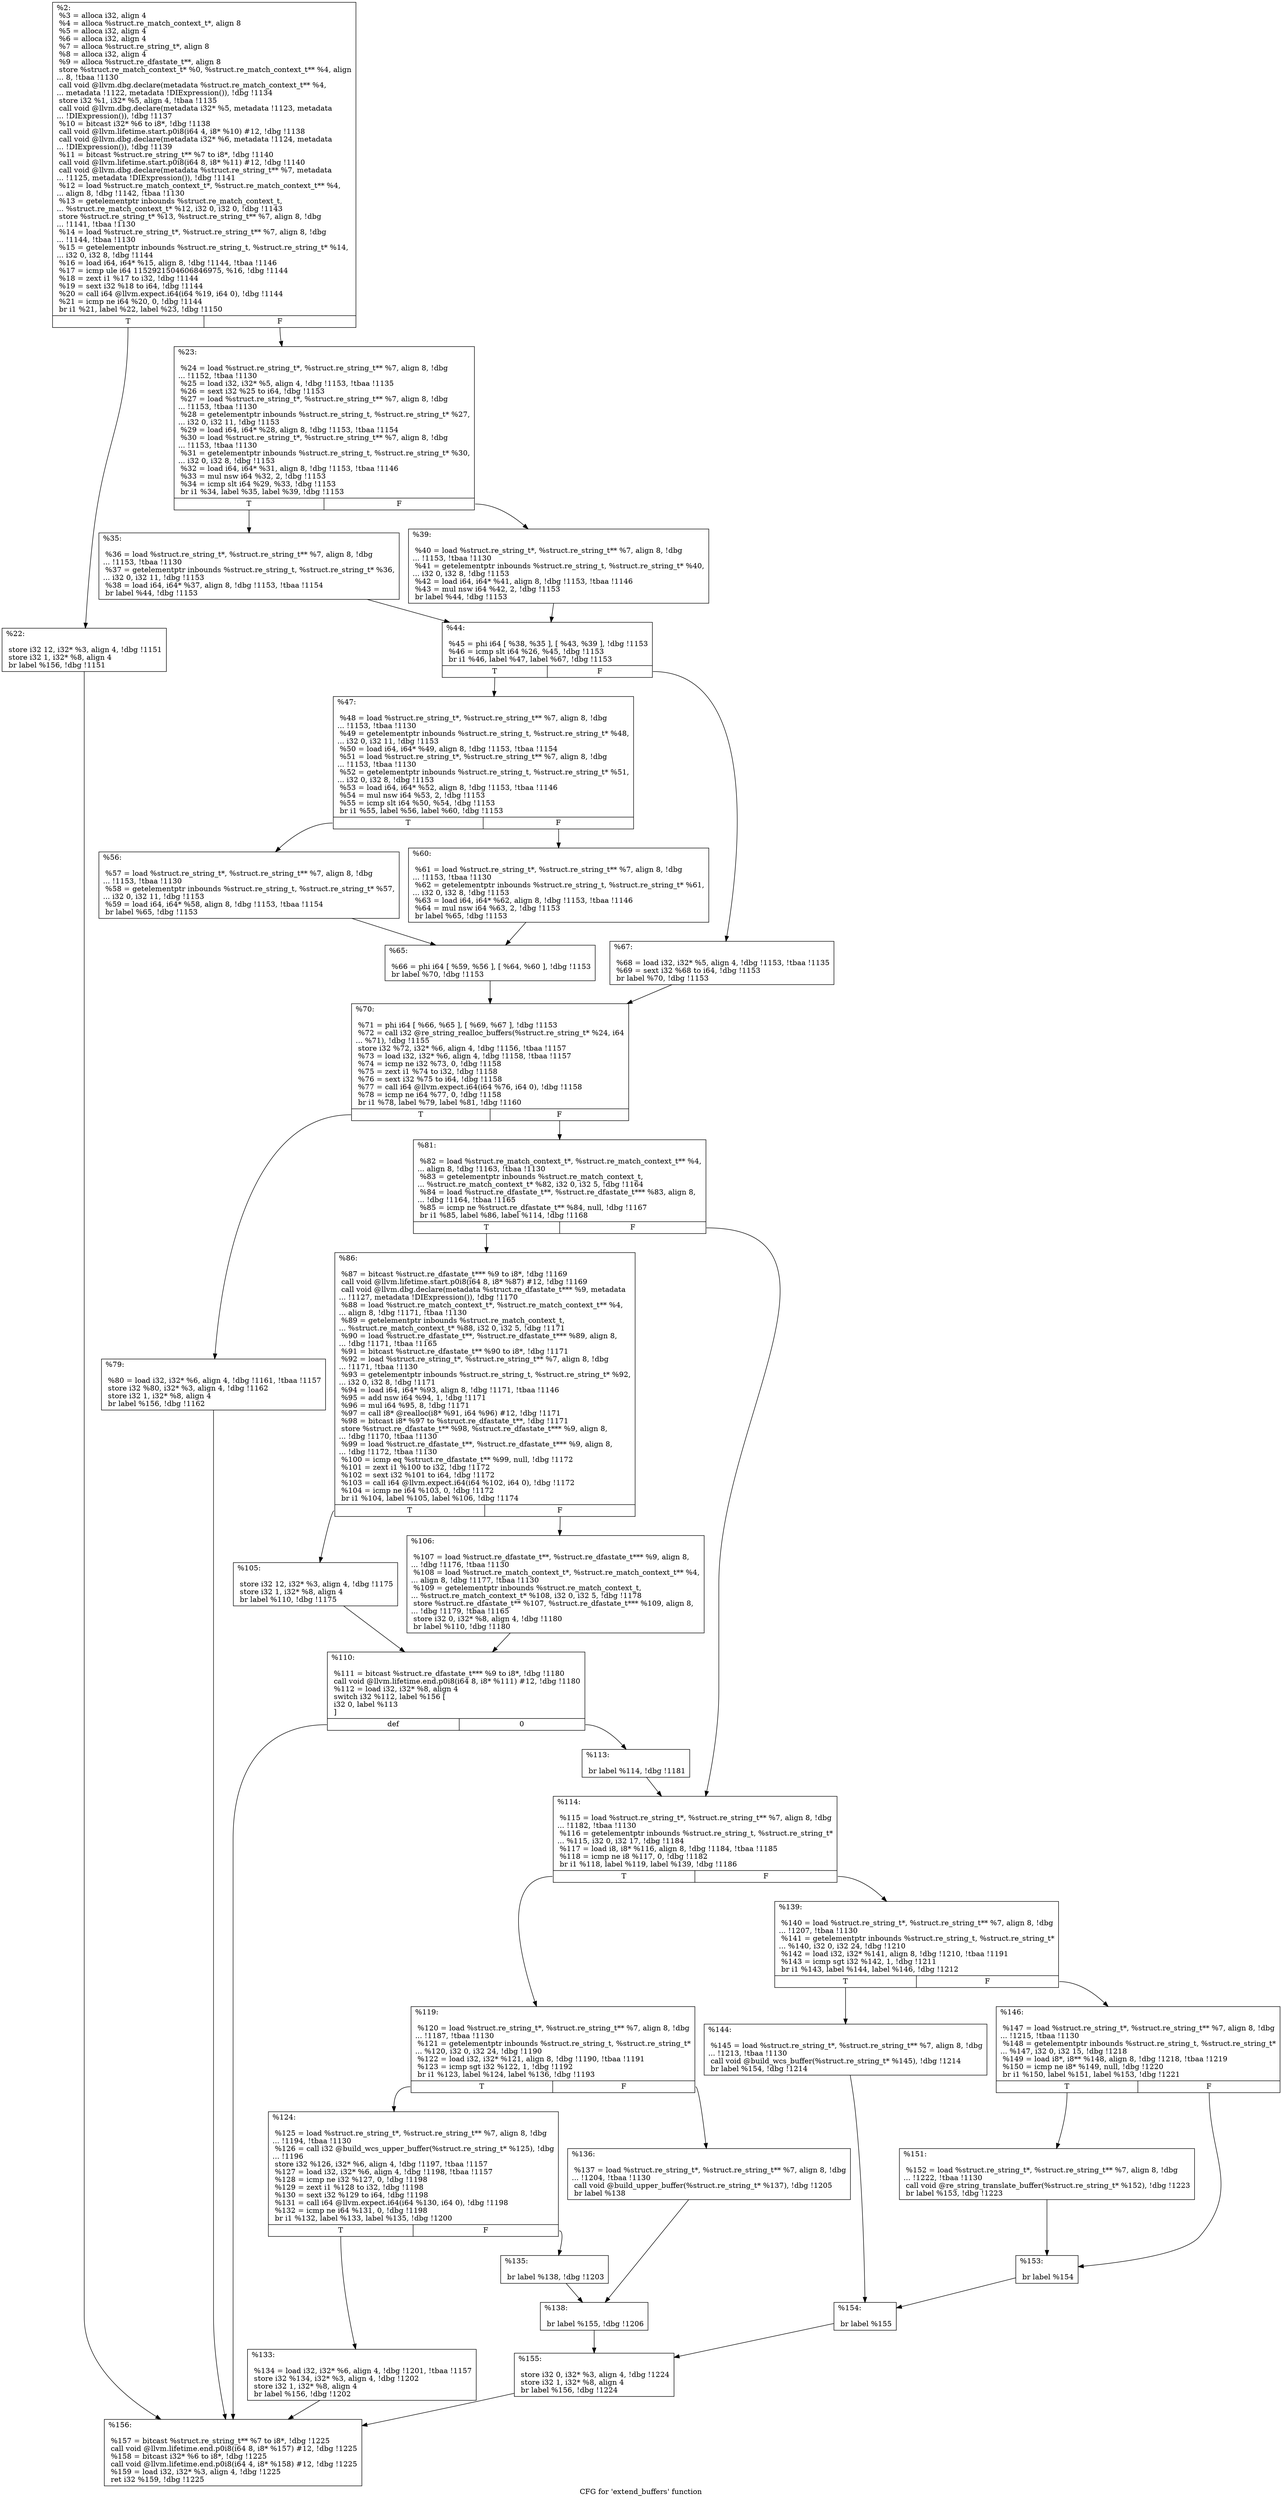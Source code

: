 digraph "CFG for 'extend_buffers' function" {
	label="CFG for 'extend_buffers' function";

	Node0xf30a00 [shape=record,label="{%2:\l  %3 = alloca i32, align 4\l  %4 = alloca %struct.re_match_context_t*, align 8\l  %5 = alloca i32, align 4\l  %6 = alloca i32, align 4\l  %7 = alloca %struct.re_string_t*, align 8\l  %8 = alloca i32, align 4\l  %9 = alloca %struct.re_dfastate_t**, align 8\l  store %struct.re_match_context_t* %0, %struct.re_match_context_t** %4, align\l... 8, !tbaa !1130\l  call void @llvm.dbg.declare(metadata %struct.re_match_context_t** %4,\l... metadata !1122, metadata !DIExpression()), !dbg !1134\l  store i32 %1, i32* %5, align 4, !tbaa !1135\l  call void @llvm.dbg.declare(metadata i32* %5, metadata !1123, metadata\l... !DIExpression()), !dbg !1137\l  %10 = bitcast i32* %6 to i8*, !dbg !1138\l  call void @llvm.lifetime.start.p0i8(i64 4, i8* %10) #12, !dbg !1138\l  call void @llvm.dbg.declare(metadata i32* %6, metadata !1124, metadata\l... !DIExpression()), !dbg !1139\l  %11 = bitcast %struct.re_string_t** %7 to i8*, !dbg !1140\l  call void @llvm.lifetime.start.p0i8(i64 8, i8* %11) #12, !dbg !1140\l  call void @llvm.dbg.declare(metadata %struct.re_string_t** %7, metadata\l... !1125, metadata !DIExpression()), !dbg !1141\l  %12 = load %struct.re_match_context_t*, %struct.re_match_context_t** %4,\l... align 8, !dbg !1142, !tbaa !1130\l  %13 = getelementptr inbounds %struct.re_match_context_t,\l... %struct.re_match_context_t* %12, i32 0, i32 0, !dbg !1143\l  store %struct.re_string_t* %13, %struct.re_string_t** %7, align 8, !dbg\l... !1141, !tbaa !1130\l  %14 = load %struct.re_string_t*, %struct.re_string_t** %7, align 8, !dbg\l... !1144, !tbaa !1130\l  %15 = getelementptr inbounds %struct.re_string_t, %struct.re_string_t* %14,\l... i32 0, i32 8, !dbg !1144\l  %16 = load i64, i64* %15, align 8, !dbg !1144, !tbaa !1146\l  %17 = icmp ule i64 1152921504606846975, %16, !dbg !1144\l  %18 = zext i1 %17 to i32, !dbg !1144\l  %19 = sext i32 %18 to i64, !dbg !1144\l  %20 = call i64 @llvm.expect.i64(i64 %19, i64 0), !dbg !1144\l  %21 = icmp ne i64 %20, 0, !dbg !1144\l  br i1 %21, label %22, label %23, !dbg !1150\l|{<s0>T|<s1>F}}"];
	Node0xf30a00:s0 -> Node0xf30bd0;
	Node0xf30a00:s1 -> Node0xf30c20;
	Node0xf30bd0 [shape=record,label="{%22:\l\l  store i32 12, i32* %3, align 4, !dbg !1151\l  store i32 1, i32* %8, align 4\l  br label %156, !dbg !1151\l}"];
	Node0xf30bd0 -> Node0xf315d0;
	Node0xf30c20 [shape=record,label="{%23:\l\l  %24 = load %struct.re_string_t*, %struct.re_string_t** %7, align 8, !dbg\l... !1152, !tbaa !1130\l  %25 = load i32, i32* %5, align 4, !dbg !1153, !tbaa !1135\l  %26 = sext i32 %25 to i64, !dbg !1153\l  %27 = load %struct.re_string_t*, %struct.re_string_t** %7, align 8, !dbg\l... !1153, !tbaa !1130\l  %28 = getelementptr inbounds %struct.re_string_t, %struct.re_string_t* %27,\l... i32 0, i32 11, !dbg !1153\l  %29 = load i64, i64* %28, align 8, !dbg !1153, !tbaa !1154\l  %30 = load %struct.re_string_t*, %struct.re_string_t** %7, align 8, !dbg\l... !1153, !tbaa !1130\l  %31 = getelementptr inbounds %struct.re_string_t, %struct.re_string_t* %30,\l... i32 0, i32 8, !dbg !1153\l  %32 = load i64, i64* %31, align 8, !dbg !1153, !tbaa !1146\l  %33 = mul nsw i64 %32, 2, !dbg !1153\l  %34 = icmp slt i64 %29, %33, !dbg !1153\l  br i1 %34, label %35, label %39, !dbg !1153\l|{<s0>T|<s1>F}}"];
	Node0xf30c20:s0 -> Node0xf30c70;
	Node0xf30c20:s1 -> Node0xf30cc0;
	Node0xf30c70 [shape=record,label="{%35:\l\l  %36 = load %struct.re_string_t*, %struct.re_string_t** %7, align 8, !dbg\l... !1153, !tbaa !1130\l  %37 = getelementptr inbounds %struct.re_string_t, %struct.re_string_t* %36,\l... i32 0, i32 11, !dbg !1153\l  %38 = load i64, i64* %37, align 8, !dbg !1153, !tbaa !1154\l  br label %44, !dbg !1153\l}"];
	Node0xf30c70 -> Node0xf30d10;
	Node0xf30cc0 [shape=record,label="{%39:\l\l  %40 = load %struct.re_string_t*, %struct.re_string_t** %7, align 8, !dbg\l... !1153, !tbaa !1130\l  %41 = getelementptr inbounds %struct.re_string_t, %struct.re_string_t* %40,\l... i32 0, i32 8, !dbg !1153\l  %42 = load i64, i64* %41, align 8, !dbg !1153, !tbaa !1146\l  %43 = mul nsw i64 %42, 2, !dbg !1153\l  br label %44, !dbg !1153\l}"];
	Node0xf30cc0 -> Node0xf30d10;
	Node0xf30d10 [shape=record,label="{%44:\l\l  %45 = phi i64 [ %38, %35 ], [ %43, %39 ], !dbg !1153\l  %46 = icmp slt i64 %26, %45, !dbg !1153\l  br i1 %46, label %47, label %67, !dbg !1153\l|{<s0>T|<s1>F}}"];
	Node0xf30d10:s0 -> Node0xf30d60;
	Node0xf30d10:s1 -> Node0xf30ea0;
	Node0xf30d60 [shape=record,label="{%47:\l\l  %48 = load %struct.re_string_t*, %struct.re_string_t** %7, align 8, !dbg\l... !1153, !tbaa !1130\l  %49 = getelementptr inbounds %struct.re_string_t, %struct.re_string_t* %48,\l... i32 0, i32 11, !dbg !1153\l  %50 = load i64, i64* %49, align 8, !dbg !1153, !tbaa !1154\l  %51 = load %struct.re_string_t*, %struct.re_string_t** %7, align 8, !dbg\l... !1153, !tbaa !1130\l  %52 = getelementptr inbounds %struct.re_string_t, %struct.re_string_t* %51,\l... i32 0, i32 8, !dbg !1153\l  %53 = load i64, i64* %52, align 8, !dbg !1153, !tbaa !1146\l  %54 = mul nsw i64 %53, 2, !dbg !1153\l  %55 = icmp slt i64 %50, %54, !dbg !1153\l  br i1 %55, label %56, label %60, !dbg !1153\l|{<s0>T|<s1>F}}"];
	Node0xf30d60:s0 -> Node0xf30db0;
	Node0xf30d60:s1 -> Node0xf30e00;
	Node0xf30db0 [shape=record,label="{%56:\l\l  %57 = load %struct.re_string_t*, %struct.re_string_t** %7, align 8, !dbg\l... !1153, !tbaa !1130\l  %58 = getelementptr inbounds %struct.re_string_t, %struct.re_string_t* %57,\l... i32 0, i32 11, !dbg !1153\l  %59 = load i64, i64* %58, align 8, !dbg !1153, !tbaa !1154\l  br label %65, !dbg !1153\l}"];
	Node0xf30db0 -> Node0xf30e50;
	Node0xf30e00 [shape=record,label="{%60:\l\l  %61 = load %struct.re_string_t*, %struct.re_string_t** %7, align 8, !dbg\l... !1153, !tbaa !1130\l  %62 = getelementptr inbounds %struct.re_string_t, %struct.re_string_t* %61,\l... i32 0, i32 8, !dbg !1153\l  %63 = load i64, i64* %62, align 8, !dbg !1153, !tbaa !1146\l  %64 = mul nsw i64 %63, 2, !dbg !1153\l  br label %65, !dbg !1153\l}"];
	Node0xf30e00 -> Node0xf30e50;
	Node0xf30e50 [shape=record,label="{%65:\l\l  %66 = phi i64 [ %59, %56 ], [ %64, %60 ], !dbg !1153\l  br label %70, !dbg !1153\l}"];
	Node0xf30e50 -> Node0xf30ef0;
	Node0xf30ea0 [shape=record,label="{%67:\l\l  %68 = load i32, i32* %5, align 4, !dbg !1153, !tbaa !1135\l  %69 = sext i32 %68 to i64, !dbg !1153\l  br label %70, !dbg !1153\l}"];
	Node0xf30ea0 -> Node0xf30ef0;
	Node0xf30ef0 [shape=record,label="{%70:\l\l  %71 = phi i64 [ %66, %65 ], [ %69, %67 ], !dbg !1153\l  %72 = call i32 @re_string_realloc_buffers(%struct.re_string_t* %24, i64\l... %71), !dbg !1155\l  store i32 %72, i32* %6, align 4, !dbg !1156, !tbaa !1157\l  %73 = load i32, i32* %6, align 4, !dbg !1158, !tbaa !1157\l  %74 = icmp ne i32 %73, 0, !dbg !1158\l  %75 = zext i1 %74 to i32, !dbg !1158\l  %76 = sext i32 %75 to i64, !dbg !1158\l  %77 = call i64 @llvm.expect.i64(i64 %76, i64 0), !dbg !1158\l  %78 = icmp ne i64 %77, 0, !dbg !1158\l  br i1 %78, label %79, label %81, !dbg !1160\l|{<s0>T|<s1>F}}"];
	Node0xf30ef0:s0 -> Node0xf30f40;
	Node0xf30ef0:s1 -> Node0xf30f90;
	Node0xf30f40 [shape=record,label="{%79:\l\l  %80 = load i32, i32* %6, align 4, !dbg !1161, !tbaa !1157\l  store i32 %80, i32* %3, align 4, !dbg !1162\l  store i32 1, i32* %8, align 4\l  br label %156, !dbg !1162\l}"];
	Node0xf30f40 -> Node0xf315d0;
	Node0xf30f90 [shape=record,label="{%81:\l\l  %82 = load %struct.re_match_context_t*, %struct.re_match_context_t** %4,\l... align 8, !dbg !1163, !tbaa !1130\l  %83 = getelementptr inbounds %struct.re_match_context_t,\l... %struct.re_match_context_t* %82, i32 0, i32 5, !dbg !1164\l  %84 = load %struct.re_dfastate_t**, %struct.re_dfastate_t*** %83, align 8,\l... !dbg !1164, !tbaa !1165\l  %85 = icmp ne %struct.re_dfastate_t** %84, null, !dbg !1167\l  br i1 %85, label %86, label %114, !dbg !1168\l|{<s0>T|<s1>F}}"];
	Node0xf30f90:s0 -> Node0xf30fe0;
	Node0xf30f90:s1 -> Node0xf31170;
	Node0xf30fe0 [shape=record,label="{%86:\l\l  %87 = bitcast %struct.re_dfastate_t*** %9 to i8*, !dbg !1169\l  call void @llvm.lifetime.start.p0i8(i64 8, i8* %87) #12, !dbg !1169\l  call void @llvm.dbg.declare(metadata %struct.re_dfastate_t*** %9, metadata\l... !1127, metadata !DIExpression()), !dbg !1170\l  %88 = load %struct.re_match_context_t*, %struct.re_match_context_t** %4,\l... align 8, !dbg !1171, !tbaa !1130\l  %89 = getelementptr inbounds %struct.re_match_context_t,\l... %struct.re_match_context_t* %88, i32 0, i32 5, !dbg !1171\l  %90 = load %struct.re_dfastate_t**, %struct.re_dfastate_t*** %89, align 8,\l... !dbg !1171, !tbaa !1165\l  %91 = bitcast %struct.re_dfastate_t** %90 to i8*, !dbg !1171\l  %92 = load %struct.re_string_t*, %struct.re_string_t** %7, align 8, !dbg\l... !1171, !tbaa !1130\l  %93 = getelementptr inbounds %struct.re_string_t, %struct.re_string_t* %92,\l... i32 0, i32 8, !dbg !1171\l  %94 = load i64, i64* %93, align 8, !dbg !1171, !tbaa !1146\l  %95 = add nsw i64 %94, 1, !dbg !1171\l  %96 = mul i64 %95, 8, !dbg !1171\l  %97 = call i8* @realloc(i8* %91, i64 %96) #12, !dbg !1171\l  %98 = bitcast i8* %97 to %struct.re_dfastate_t**, !dbg !1171\l  store %struct.re_dfastate_t** %98, %struct.re_dfastate_t*** %9, align 8,\l... !dbg !1170, !tbaa !1130\l  %99 = load %struct.re_dfastate_t**, %struct.re_dfastate_t*** %9, align 8,\l... !dbg !1172, !tbaa !1130\l  %100 = icmp eq %struct.re_dfastate_t** %99, null, !dbg !1172\l  %101 = zext i1 %100 to i32, !dbg !1172\l  %102 = sext i32 %101 to i64, !dbg !1172\l  %103 = call i64 @llvm.expect.i64(i64 %102, i64 0), !dbg !1172\l  %104 = icmp ne i64 %103, 0, !dbg !1172\l  br i1 %104, label %105, label %106, !dbg !1174\l|{<s0>T|<s1>F}}"];
	Node0xf30fe0:s0 -> Node0xf31030;
	Node0xf30fe0:s1 -> Node0xf31080;
	Node0xf31030 [shape=record,label="{%105:\l\l  store i32 12, i32* %3, align 4, !dbg !1175\l  store i32 1, i32* %8, align 4\l  br label %110, !dbg !1175\l}"];
	Node0xf31030 -> Node0xf310d0;
	Node0xf31080 [shape=record,label="{%106:\l\l  %107 = load %struct.re_dfastate_t**, %struct.re_dfastate_t*** %9, align 8,\l... !dbg !1176, !tbaa !1130\l  %108 = load %struct.re_match_context_t*, %struct.re_match_context_t** %4,\l... align 8, !dbg !1177, !tbaa !1130\l  %109 = getelementptr inbounds %struct.re_match_context_t,\l... %struct.re_match_context_t* %108, i32 0, i32 5, !dbg !1178\l  store %struct.re_dfastate_t** %107, %struct.re_dfastate_t*** %109, align 8,\l... !dbg !1179, !tbaa !1165\l  store i32 0, i32* %8, align 4, !dbg !1180\l  br label %110, !dbg !1180\l}"];
	Node0xf31080 -> Node0xf310d0;
	Node0xf310d0 [shape=record,label="{%110:\l\l  %111 = bitcast %struct.re_dfastate_t*** %9 to i8*, !dbg !1180\l  call void @llvm.lifetime.end.p0i8(i64 8, i8* %111) #12, !dbg !1180\l  %112 = load i32, i32* %8, align 4\l  switch i32 %112, label %156 [\l    i32 0, label %113\l  ]\l|{<s0>def|<s1>0}}"];
	Node0xf310d0:s0 -> Node0xf315d0;
	Node0xf310d0:s1 -> Node0xf31120;
	Node0xf31120 [shape=record,label="{%113:\l\l  br label %114, !dbg !1181\l}"];
	Node0xf31120 -> Node0xf31170;
	Node0xf31170 [shape=record,label="{%114:\l\l  %115 = load %struct.re_string_t*, %struct.re_string_t** %7, align 8, !dbg\l... !1182, !tbaa !1130\l  %116 = getelementptr inbounds %struct.re_string_t, %struct.re_string_t*\l... %115, i32 0, i32 17, !dbg !1184\l  %117 = load i8, i8* %116, align 8, !dbg !1184, !tbaa !1185\l  %118 = icmp ne i8 %117, 0, !dbg !1182\l  br i1 %118, label %119, label %139, !dbg !1186\l|{<s0>T|<s1>F}}"];
	Node0xf31170:s0 -> Node0xf311c0;
	Node0xf31170:s1 -> Node0xf313a0;
	Node0xf311c0 [shape=record,label="{%119:\l\l  %120 = load %struct.re_string_t*, %struct.re_string_t** %7, align 8, !dbg\l... !1187, !tbaa !1130\l  %121 = getelementptr inbounds %struct.re_string_t, %struct.re_string_t*\l... %120, i32 0, i32 24, !dbg !1190\l  %122 = load i32, i32* %121, align 8, !dbg !1190, !tbaa !1191\l  %123 = icmp sgt i32 %122, 1, !dbg !1192\l  br i1 %123, label %124, label %136, !dbg !1193\l|{<s0>T|<s1>F}}"];
	Node0xf311c0:s0 -> Node0xf31210;
	Node0xf311c0:s1 -> Node0xf31300;
	Node0xf31210 [shape=record,label="{%124:\l\l  %125 = load %struct.re_string_t*, %struct.re_string_t** %7, align 8, !dbg\l... !1194, !tbaa !1130\l  %126 = call i32 @build_wcs_upper_buffer(%struct.re_string_t* %125), !dbg\l... !1196\l  store i32 %126, i32* %6, align 4, !dbg !1197, !tbaa !1157\l  %127 = load i32, i32* %6, align 4, !dbg !1198, !tbaa !1157\l  %128 = icmp ne i32 %127, 0, !dbg !1198\l  %129 = zext i1 %128 to i32, !dbg !1198\l  %130 = sext i32 %129 to i64, !dbg !1198\l  %131 = call i64 @llvm.expect.i64(i64 %130, i64 0), !dbg !1198\l  %132 = icmp ne i64 %131, 0, !dbg !1198\l  br i1 %132, label %133, label %135, !dbg !1200\l|{<s0>T|<s1>F}}"];
	Node0xf31210:s0 -> Node0xf31260;
	Node0xf31210:s1 -> Node0xf312b0;
	Node0xf31260 [shape=record,label="{%133:\l\l  %134 = load i32, i32* %6, align 4, !dbg !1201, !tbaa !1157\l  store i32 %134, i32* %3, align 4, !dbg !1202\l  store i32 1, i32* %8, align 4\l  br label %156, !dbg !1202\l}"];
	Node0xf31260 -> Node0xf315d0;
	Node0xf312b0 [shape=record,label="{%135:\l\l  br label %138, !dbg !1203\l}"];
	Node0xf312b0 -> Node0xf31350;
	Node0xf31300 [shape=record,label="{%136:\l\l  %137 = load %struct.re_string_t*, %struct.re_string_t** %7, align 8, !dbg\l... !1204, !tbaa !1130\l  call void @build_upper_buffer(%struct.re_string_t* %137), !dbg !1205\l  br label %138\l}"];
	Node0xf31300 -> Node0xf31350;
	Node0xf31350 [shape=record,label="{%138:\l\l  br label %155, !dbg !1206\l}"];
	Node0xf31350 -> Node0xf31580;
	Node0xf313a0 [shape=record,label="{%139:\l\l  %140 = load %struct.re_string_t*, %struct.re_string_t** %7, align 8, !dbg\l... !1207, !tbaa !1130\l  %141 = getelementptr inbounds %struct.re_string_t, %struct.re_string_t*\l... %140, i32 0, i32 24, !dbg !1210\l  %142 = load i32, i32* %141, align 8, !dbg !1210, !tbaa !1191\l  %143 = icmp sgt i32 %142, 1, !dbg !1211\l  br i1 %143, label %144, label %146, !dbg !1212\l|{<s0>T|<s1>F}}"];
	Node0xf313a0:s0 -> Node0xf313f0;
	Node0xf313a0:s1 -> Node0xf31440;
	Node0xf313f0 [shape=record,label="{%144:\l\l  %145 = load %struct.re_string_t*, %struct.re_string_t** %7, align 8, !dbg\l... !1213, !tbaa !1130\l  call void @build_wcs_buffer(%struct.re_string_t* %145), !dbg !1214\l  br label %154, !dbg !1214\l}"];
	Node0xf313f0 -> Node0xf31530;
	Node0xf31440 [shape=record,label="{%146:\l\l  %147 = load %struct.re_string_t*, %struct.re_string_t** %7, align 8, !dbg\l... !1215, !tbaa !1130\l  %148 = getelementptr inbounds %struct.re_string_t, %struct.re_string_t*\l... %147, i32 0, i32 15, !dbg !1218\l  %149 = load i8*, i8** %148, align 8, !dbg !1218, !tbaa !1219\l  %150 = icmp ne i8* %149, null, !dbg !1220\l  br i1 %150, label %151, label %153, !dbg !1221\l|{<s0>T|<s1>F}}"];
	Node0xf31440:s0 -> Node0xf31490;
	Node0xf31440:s1 -> Node0xf314e0;
	Node0xf31490 [shape=record,label="{%151:\l\l  %152 = load %struct.re_string_t*, %struct.re_string_t** %7, align 8, !dbg\l... !1222, !tbaa !1130\l  call void @re_string_translate_buffer(%struct.re_string_t* %152), !dbg !1223\l  br label %153, !dbg !1223\l}"];
	Node0xf31490 -> Node0xf314e0;
	Node0xf314e0 [shape=record,label="{%153:\l\l  br label %154\l}"];
	Node0xf314e0 -> Node0xf31530;
	Node0xf31530 [shape=record,label="{%154:\l\l  br label %155\l}"];
	Node0xf31530 -> Node0xf31580;
	Node0xf31580 [shape=record,label="{%155:\l\l  store i32 0, i32* %3, align 4, !dbg !1224\l  store i32 1, i32* %8, align 4\l  br label %156, !dbg !1224\l}"];
	Node0xf31580 -> Node0xf315d0;
	Node0xf315d0 [shape=record,label="{%156:\l\l  %157 = bitcast %struct.re_string_t** %7 to i8*, !dbg !1225\l  call void @llvm.lifetime.end.p0i8(i64 8, i8* %157) #12, !dbg !1225\l  %158 = bitcast i32* %6 to i8*, !dbg !1225\l  call void @llvm.lifetime.end.p0i8(i64 4, i8* %158) #12, !dbg !1225\l  %159 = load i32, i32* %3, align 4, !dbg !1225\l  ret i32 %159, !dbg !1225\l}"];
}

